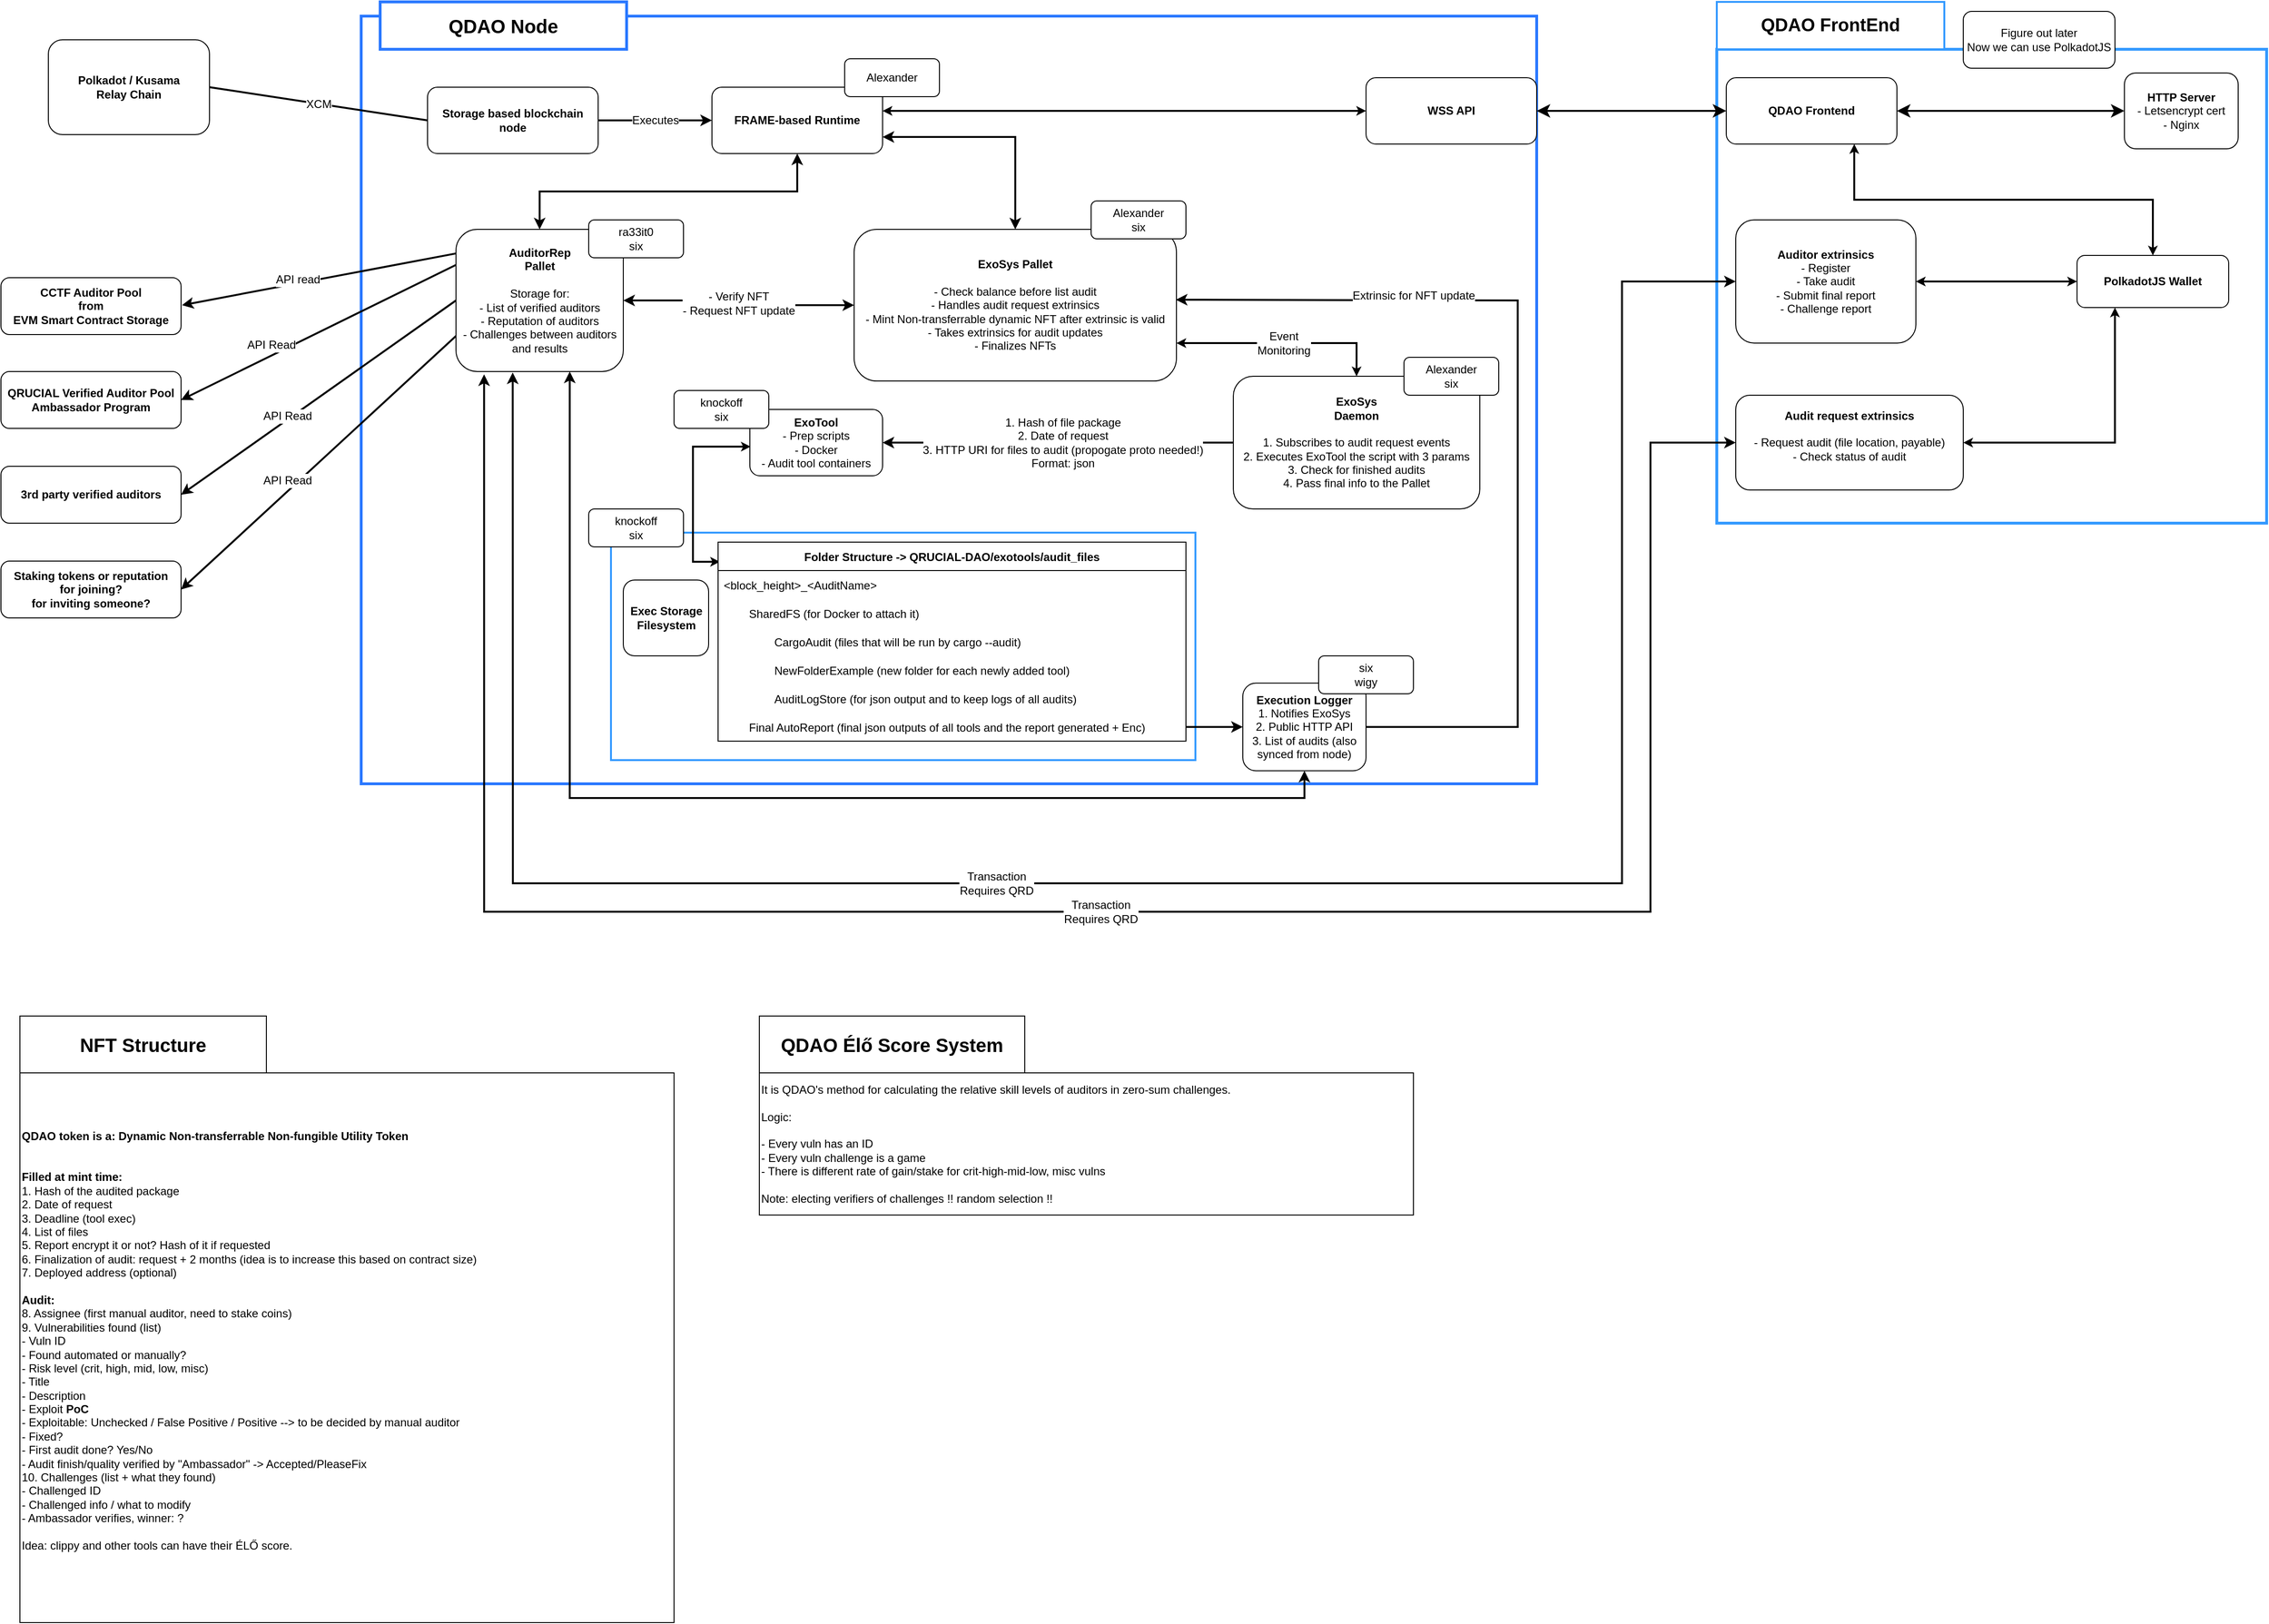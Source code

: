 <mxfile version="20.2.0" type="github">
  <diagram id="C5RBs43oDa-KdzZeNtuy" name="Page-1">
    <mxGraphModel dx="2723" dy="2168" grid="1" gridSize="10" guides="1" tooltips="1" connect="1" arrows="1" fold="1" page="1" pageScale="1" pageWidth="827" pageHeight="1169" math="0" shadow="0">
      <root>
        <mxCell id="WIyWlLk6GJQsqaUBKTNV-0" />
        <mxCell id="WIyWlLk6GJQsqaUBKTNV-1" parent="WIyWlLk6GJQsqaUBKTNV-0" />
        <object label="" id="74LfeLr-c_rW4B0bFqaF-14">
          <mxCell style="rounded=0;whiteSpace=wrap;html=1;strokeWidth=3;strokeColor=#2B79FF;fontSize=12;" parent="WIyWlLk6GJQsqaUBKTNV-1" vertex="1">
            <mxGeometry x="240" y="-205" width="1240" height="810" as="geometry" />
          </mxCell>
        </object>
        <mxCell id="WIyWlLk6GJQsqaUBKTNV-3" value="&lt;div style=&quot;font-size: 12px;&quot;&gt;&lt;b style=&quot;font-size: 12px;&quot;&gt;Polkadot / Kusama&lt;/b&gt;&lt;/div&gt;&lt;div style=&quot;font-size: 12px;&quot;&gt;&lt;b style=&quot;font-size: 12px;&quot;&gt;Relay Chain&lt;br style=&quot;font-size: 12px;&quot;&gt;&lt;/b&gt;&lt;/div&gt;" style="rounded=1;whiteSpace=wrap;html=1;fontSize=12;glass=0;strokeWidth=1;shadow=0;" parent="WIyWlLk6GJQsqaUBKTNV-1" vertex="1">
          <mxGeometry x="-90" y="-180" width="170" height="100" as="geometry" />
        </mxCell>
        <mxCell id="74LfeLr-c_rW4B0bFqaF-70" style="edgeStyle=orthogonalEdgeStyle;rounded=0;orthogonalLoop=1;jettySize=auto;html=1;exitX=1;exitY=0.75;exitDx=0;exitDy=0;fontSize=12;startArrow=classic;startFill=1;endArrow=classic;endFill=1;startSize=6;endSize=6;strokeWidth=2;" parent="WIyWlLk6GJQsqaUBKTNV-1" source="74LfeLr-c_rW4B0bFqaF-1" target="74LfeLr-c_rW4B0bFqaF-15" edge="1">
          <mxGeometry relative="1" as="geometry" />
        </mxCell>
        <mxCell id="74LfeLr-c_rW4B0bFqaF-71" style="edgeStyle=orthogonalEdgeStyle;rounded=0;orthogonalLoop=1;jettySize=auto;html=1;exitX=0.5;exitY=1;exitDx=0;exitDy=0;fontSize=12;startArrow=classic;startFill=1;endArrow=classic;endFill=1;startSize=6;endSize=6;strokeWidth=2;" parent="WIyWlLk6GJQsqaUBKTNV-1" source="74LfeLr-c_rW4B0bFqaF-1" target="74LfeLr-c_rW4B0bFqaF-12" edge="1">
          <mxGeometry relative="1" as="geometry" />
        </mxCell>
        <mxCell id="74LfeLr-c_rW4B0bFqaF-1" value="&lt;div style=&quot;font-size: 12px;&quot;&gt;&lt;b style=&quot;font-size: 12px;&quot;&gt;FRAME-based Runtime&lt;br style=&quot;font-size: 12px;&quot;&gt;&lt;/b&gt;&lt;/div&gt;" style="rounded=1;whiteSpace=wrap;html=1;fontSize=12;glass=0;strokeWidth=1;shadow=0;" parent="WIyWlLk6GJQsqaUBKTNV-1" vertex="1">
          <mxGeometry x="610" y="-130" width="180" height="70" as="geometry" />
        </mxCell>
        <mxCell id="74LfeLr-c_rW4B0bFqaF-2" value="" style="endArrow=none;html=1;rounded=0;entryX=0;entryY=0.5;entryDx=0;entryDy=0;endFill=0;exitX=1;exitY=0.5;exitDx=0;exitDy=0;endSize=11;startSize=11;strokeWidth=2;fontSize=12;" parent="WIyWlLk6GJQsqaUBKTNV-1" source="WIyWlLk6GJQsqaUBKTNV-3" target="74LfeLr-c_rW4B0bFqaF-59" edge="1">
          <mxGeometry relative="1" as="geometry">
            <mxPoint x="140" y="169.66" as="sourcePoint" />
            <mxPoint x="240" y="169.66" as="targetPoint" />
          </mxGeometry>
        </mxCell>
        <mxCell id="74LfeLr-c_rW4B0bFqaF-3" value="XCM" style="edgeLabel;resizable=0;html=1;align=center;verticalAlign=middle;fontSize=12;" parent="74LfeLr-c_rW4B0bFqaF-2" connectable="0" vertex="1">
          <mxGeometry relative="1" as="geometry" />
        </mxCell>
        <mxCell id="74LfeLr-c_rW4B0bFqaF-4" value="&lt;div style=&quot;font-size: 12px;&quot;&gt;&lt;b style=&quot;font-size: 12px;&quot;&gt;CCTF Auditor Pool&lt;/b&gt;&lt;/div&gt;&lt;div style=&quot;font-size: 12px;&quot;&gt;&lt;b style=&quot;font-size: 12px;&quot;&gt;from&lt;/b&gt;&lt;/div&gt;&lt;div style=&quot;font-size: 12px;&quot;&gt;&lt;b style=&quot;font-size: 12px;&quot;&gt;EVM Smart Contract Storage&lt;br style=&quot;font-size: 12px;&quot;&gt;&lt;/b&gt;&lt;/div&gt;" style="rounded=1;whiteSpace=wrap;html=1;fontSize=12;glass=0;strokeWidth=1;shadow=0;" parent="WIyWlLk6GJQsqaUBKTNV-1" vertex="1">
          <mxGeometry x="-140" y="71" width="190" height="60" as="geometry" />
        </mxCell>
        <mxCell id="74LfeLr-c_rW4B0bFqaF-7" value="" style="endArrow=none;html=1;rounded=0;exitX=1;exitY=0.5;exitDx=0;exitDy=0;startArrow=classic;startFill=1;endFill=0;endSize=6;startSize=6;strokeWidth=2;fontSize=12;entryX=0.011;entryY=0.167;entryDx=0;entryDy=0;entryPerimeter=0;" parent="WIyWlLk6GJQsqaUBKTNV-1" target="74LfeLr-c_rW4B0bFqaF-12" edge="1">
          <mxGeometry relative="1" as="geometry">
            <mxPoint x="51" y="100" as="sourcePoint" />
            <mxPoint x="377.5" y="104.117" as="targetPoint" />
          </mxGeometry>
        </mxCell>
        <mxCell id="74LfeLr-c_rW4B0bFqaF-8" value="API read" style="edgeLabel;resizable=0;html=1;align=center;verticalAlign=middle;fontSize=12;" parent="74LfeLr-c_rW4B0bFqaF-7" connectable="0" vertex="1">
          <mxGeometry relative="1" as="geometry">
            <mxPoint x="-24" as="offset" />
          </mxGeometry>
        </mxCell>
        <mxCell id="74LfeLr-c_rW4B0bFqaF-9" value="&lt;b style=&quot;font-size: 12px;&quot;&gt;QRUCIAL Verified Auditor Pool&lt;br&gt;Ambassador Program&lt;br&gt;&lt;/b&gt;" style="rounded=1;whiteSpace=wrap;html=1;fontSize=12;glass=0;strokeWidth=1;shadow=0;" parent="WIyWlLk6GJQsqaUBKTNV-1" vertex="1">
          <mxGeometry x="-140" y="170" width="190" height="60" as="geometry" />
        </mxCell>
        <mxCell id="74LfeLr-c_rW4B0bFqaF-10" value="" style="endArrow=none;html=1;rounded=0;exitX=1;exitY=0.5;exitDx=0;exitDy=0;startArrow=classic;startFill=1;endFill=0;endSize=6;startSize=6;strokeWidth=2;fontSize=12;entryX=0;entryY=0.25;entryDx=0;entryDy=0;" parent="WIyWlLk6GJQsqaUBKTNV-1" source="74LfeLr-c_rW4B0bFqaF-9" target="74LfeLr-c_rW4B0bFqaF-12" edge="1">
          <mxGeometry relative="1" as="geometry">
            <mxPoint x="145.0" y="250" as="sourcePoint" />
            <mxPoint x="310" y="150" as="targetPoint" />
          </mxGeometry>
        </mxCell>
        <mxCell id="74LfeLr-c_rW4B0bFqaF-11" value="API Read" style="edgeLabel;resizable=0;html=1;align=center;verticalAlign=middle;fontSize=12;" parent="74LfeLr-c_rW4B0bFqaF-10" connectable="0" vertex="1">
          <mxGeometry relative="1" as="geometry">
            <mxPoint x="-50" y="13" as="offset" />
          </mxGeometry>
        </mxCell>
        <mxCell id="74LfeLr-c_rW4B0bFqaF-41" style="edgeStyle=orthogonalEdgeStyle;rounded=0;orthogonalLoop=1;jettySize=auto;html=1;entryX=0.5;entryY=1;entryDx=0;entryDy=0;startArrow=classic;startFill=1;endArrow=classic;endFill=1;endSize=6;startSize=6;strokeWidth=2;fontSize=12;" parent="WIyWlLk6GJQsqaUBKTNV-1" source="74LfeLr-c_rW4B0bFqaF-12" target="74LfeLr-c_rW4B0bFqaF-31" edge="1">
          <mxGeometry relative="1" as="geometry">
            <Array as="points">
              <mxPoint x="460" y="620" />
              <mxPoint x="1235" y="620" />
            </Array>
          </mxGeometry>
        </mxCell>
        <mxCell id="74LfeLr-c_rW4B0bFqaF-69" value="&lt;div style=&quot;font-size: 12px;&quot;&gt;- Verify NFT&lt;/div&gt;&lt;div style=&quot;font-size: 12px;&quot;&gt;- Request NFT update&lt;br style=&quot;font-size: 12px;&quot;&gt;&lt;/div&gt;" style="edgeStyle=orthogonalEdgeStyle;rounded=0;orthogonalLoop=1;jettySize=auto;html=1;exitX=1;exitY=0.5;exitDx=0;exitDy=0;fontSize=12;startArrow=classic;startFill=1;endArrow=classic;endFill=1;startSize=6;endSize=6;strokeWidth=2;" parent="WIyWlLk6GJQsqaUBKTNV-1" source="74LfeLr-c_rW4B0bFqaF-12" target="74LfeLr-c_rW4B0bFqaF-15" edge="1">
          <mxGeometry relative="1" as="geometry" />
        </mxCell>
        <mxCell id="74LfeLr-c_rW4B0bFqaF-15" value="&lt;div style=&quot;font-size: 12px;&quot;&gt;&lt;b style=&quot;font-size: 12px;&quot;&gt;ExoSys Pallet&lt;br style=&quot;font-size: 12px;&quot;&gt;&lt;/b&gt;&lt;/div&gt;&lt;div style=&quot;font-size: 12px;&quot;&gt;&lt;br style=&quot;font-size: 12px;&quot;&gt;&lt;/div&gt;&lt;div style=&quot;font-size: 12px;&quot;&gt;- Check balance before list audit&lt;/div&gt;&lt;div style=&quot;font-size: 12px;&quot;&gt;- Handles audit request extrinsics&lt;br style=&quot;font-size: 12px;&quot;&gt;&lt;/div&gt;&lt;div style=&quot;font-size: 12px;&quot;&gt;- Mint Non-transferrable dynamic NFT after extrinsic is valid&lt;/div&gt;&lt;div style=&quot;font-size: 12px;&quot;&gt;- Takes extrinsics for audit updates&lt;/div&gt;&lt;div style=&quot;font-size: 12px;&quot;&gt;- Finalizes NFTs&lt;br style=&quot;font-size: 12px;&quot;&gt;&lt;/div&gt;" style="rounded=1;whiteSpace=wrap;html=1;fontSize=12;glass=0;strokeWidth=1;shadow=0;" parent="WIyWlLk6GJQsqaUBKTNV-1" vertex="1">
          <mxGeometry x="760" y="20" width="340" height="160" as="geometry" />
        </mxCell>
        <mxCell id="74LfeLr-c_rW4B0bFqaF-12" value="&lt;div style=&quot;font-size: 12px;&quot;&gt;&lt;b style=&quot;font-size: 12px;&quot;&gt;AuditorRep&lt;/b&gt;&lt;/div&gt;&lt;div style=&quot;font-size: 12px;&quot;&gt;&lt;b style=&quot;font-size: 12px;&quot;&gt;Pallet&lt;br style=&quot;font-size: 12px;&quot;&gt;&lt;/b&gt;&lt;/div&gt;&lt;br style=&quot;font-size: 12px;&quot;&gt;&lt;div style=&quot;font-size: 12px;&quot;&gt;Storage for:&lt;/div&gt;&lt;div style=&quot;font-size: 12px;&quot;&gt;- List of verified auditors&lt;/div&gt;&lt;div style=&quot;font-size: 12px;&quot;&gt;- Reputation of auditors&lt;/div&gt;&lt;div style=&quot;font-size: 12px;&quot;&gt;- Challenges between auditors and results&lt;br style=&quot;font-size: 12px;&quot;&gt;&lt;/div&gt;" style="rounded=1;whiteSpace=wrap;html=1;fontSize=12;glass=0;strokeWidth=1;shadow=0;" parent="WIyWlLk6GJQsqaUBKTNV-1" vertex="1">
          <mxGeometry x="340" y="20" width="176.5" height="150" as="geometry" />
        </mxCell>
        <mxCell id="74LfeLr-c_rW4B0bFqaF-89" value="&lt;div&gt;Event&lt;/div&gt;&lt;div&gt;Monitoring&lt;/div&gt;" style="edgeStyle=orthogonalEdgeStyle;rounded=0;jumpSize=6;orthogonalLoop=1;jettySize=auto;html=1;exitX=0.5;exitY=0;exitDx=0;exitDy=0;entryX=1;entryY=0.75;entryDx=0;entryDy=0;fontSize=12;startArrow=classic;startFill=1;endArrow=classic;endFill=1;startSize=4;endSize=4;strokeWidth=2;" parent="WIyWlLk6GJQsqaUBKTNV-1" source="74LfeLr-c_rW4B0bFqaF-16" target="74LfeLr-c_rW4B0bFqaF-15" edge="1">
          <mxGeometry relative="1" as="geometry" />
        </mxCell>
        <mxCell id="74LfeLr-c_rW4B0bFqaF-16" value="&lt;div style=&quot;font-size: 12px;&quot;&gt;&lt;b style=&quot;font-size: 12px;&quot;&gt;ExoSys&lt;/b&gt;&lt;/div&gt;&lt;div style=&quot;font-size: 12px;&quot;&gt;&lt;b style=&quot;font-size: 12px;&quot;&gt;Daemon&lt;br style=&quot;font-size: 12px;&quot;&gt;&lt;/b&gt;&lt;/div&gt;&lt;div style=&quot;font-size: 12px;&quot;&gt;&lt;b style=&quot;font-size: 12px;&quot;&gt;&lt;br style=&quot;font-size: 12px;&quot;&gt;&lt;/b&gt;&lt;/div&gt;&lt;div style=&quot;font-size: 12px;&quot;&gt;1. Subscribes to audit request events&lt;br style=&quot;font-size: 12px;&quot;&gt;&lt;/div&gt;&lt;div style=&quot;font-size: 12px;&quot;&gt;2. Executes ExoTool the script with 3 params&lt;/div&gt;&lt;div style=&quot;font-size: 12px;&quot;&gt;3. Check for finished audits&lt;/div&gt;&lt;div style=&quot;font-size: 12px;&quot;&gt;4. Pass final info to the Pallet&lt;br style=&quot;font-size: 12px;&quot;&gt;&lt;/div&gt;" style="rounded=1;whiteSpace=wrap;html=1;fontSize=12;glass=0;strokeWidth=1;shadow=0;" parent="WIyWlLk6GJQsqaUBKTNV-1" vertex="1">
          <mxGeometry x="1160" y="175" width="260" height="140" as="geometry" />
        </mxCell>
        <mxCell id="74LfeLr-c_rW4B0bFqaF-17" value="&lt;div style=&quot;font-size: 12px;&quot;&gt;&lt;b style=&quot;font-size: 12px;&quot;&gt;ExoTool&lt;/b&gt;&lt;/div&gt;&lt;div style=&quot;font-size: 12px;&quot;&gt;- Prep scripts&lt;/div&gt;&lt;div style=&quot;font-size: 12px;&quot;&gt;- Docker&lt;br&gt;&lt;/div&gt;&lt;div style=&quot;font-size: 12px;&quot;&gt;- Audit tool containers&lt;/div&gt;" style="rounded=1;whiteSpace=wrap;html=1;fontSize=12;glass=0;strokeWidth=1;shadow=0;" parent="WIyWlLk6GJQsqaUBKTNV-1" vertex="1">
          <mxGeometry x="650" y="210" width="140" height="70" as="geometry" />
        </mxCell>
        <mxCell id="74LfeLr-c_rW4B0bFqaF-20" value="" style="rounded=0;whiteSpace=wrap;html=1;strokeColor=#3399FF;strokeWidth=2;fontSize=12;" parent="WIyWlLk6GJQsqaUBKTNV-1" vertex="1">
          <mxGeometry x="503.5" y="340" width="616.5" height="240" as="geometry" />
        </mxCell>
        <mxCell id="74LfeLr-c_rW4B0bFqaF-36" style="edgeStyle=orthogonalEdgeStyle;rounded=0;orthogonalLoop=1;jettySize=auto;html=1;exitX=0.006;exitY=0.561;exitDx=0;exitDy=0;startArrow=classic;startFill=1;endArrow=classic;endFill=1;exitPerimeter=0;entryX=0.004;entryY=0.099;entryDx=0;entryDy=0;entryPerimeter=0;endSize=4;startSize=4;strokeWidth=2;fontSize=12;" parent="WIyWlLk6GJQsqaUBKTNV-1" source="74LfeLr-c_rW4B0bFqaF-17" target="74LfeLr-c_rW4B0bFqaF-22" edge="1">
          <mxGeometry relative="1" as="geometry">
            <mxPoint x="613" y="360" as="targetPoint" />
            <Array as="points">
              <mxPoint x="590" y="249" />
              <mxPoint x="590" y="371" />
            </Array>
          </mxGeometry>
        </mxCell>
        <mxCell id="74LfeLr-c_rW4B0bFqaF-18" value="&lt;div style=&quot;font-size: 12px;&quot;&gt;&lt;b style=&quot;font-size: 12px;&quot;&gt;Exec Storage&lt;/b&gt;&lt;/div&gt;&lt;div style=&quot;font-size: 12px;&quot;&gt;&lt;b style=&quot;font-size: 12px;&quot;&gt;Filesystem&lt;br style=&quot;font-size: 12px;&quot;&gt;&lt;/b&gt;&lt;/div&gt;" style="rounded=1;whiteSpace=wrap;html=1;fontSize=12;glass=0;strokeWidth=1;shadow=0;" parent="WIyWlLk6GJQsqaUBKTNV-1" vertex="1">
          <mxGeometry x="516.5" y="390" width="90" height="80" as="geometry" />
        </mxCell>
        <mxCell id="74LfeLr-c_rW4B0bFqaF-22" value="Folder Structure -&gt; QRUCIAL-DAO/exotools/audit_files" style="swimlane;fontStyle=1;childLayout=stackLayout;horizontal=1;startSize=30;horizontalStack=0;resizeParent=1;resizeParentMax=0;resizeLast=0;collapsible=1;marginBottom=0;fontSize=12;" parent="WIyWlLk6GJQsqaUBKTNV-1" vertex="1">
          <mxGeometry x="616.5" y="350" width="493.5" height="210" as="geometry">
            <mxRectangle x="650" y="330" width="180" height="30" as="alternateBounds" />
          </mxGeometry>
        </mxCell>
        <mxCell id="74LfeLr-c_rW4B0bFqaF-23" value="&lt;block_height&gt;_&lt;AuditName&gt;" style="text;strokeColor=none;fillColor=none;align=left;verticalAlign=middle;spacingLeft=4;spacingRight=4;overflow=hidden;points=[[0,0.5],[1,0.5]];portConstraint=eastwest;rotatable=0;fontSize=12;" parent="74LfeLr-c_rW4B0bFqaF-22" vertex="1">
          <mxGeometry y="30" width="493.5" height="30" as="geometry" />
        </mxCell>
        <mxCell id="74LfeLr-c_rW4B0bFqaF-24" value="        SharedFS (for Docker to attach it)" style="text;strokeColor=none;fillColor=none;align=left;verticalAlign=middle;spacingLeft=4;spacingRight=4;overflow=hidden;points=[[0,0.5],[1,0.5]];portConstraint=eastwest;rotatable=0;fontSize=12;" parent="74LfeLr-c_rW4B0bFqaF-22" vertex="1">
          <mxGeometry y="60" width="493.5" height="30" as="geometry" />
        </mxCell>
        <mxCell id="74LfeLr-c_rW4B0bFqaF-34" value="                CargoAudit (files that will be run by cargo --audit)" style="text;strokeColor=none;fillColor=none;align=left;verticalAlign=middle;spacingLeft=4;spacingRight=4;overflow=hidden;points=[[0,0.5],[1,0.5]];portConstraint=eastwest;rotatable=0;fontSize=12;" parent="74LfeLr-c_rW4B0bFqaF-22" vertex="1">
          <mxGeometry y="90" width="493.5" height="30" as="geometry" />
        </mxCell>
        <mxCell id="74LfeLr-c_rW4B0bFqaF-35" value="                NewFolderExample (new folder for each newly added tool)" style="text;strokeColor=none;fillColor=none;align=left;verticalAlign=middle;spacingLeft=4;spacingRight=4;overflow=hidden;points=[[0,0.5],[1,0.5]];portConstraint=eastwest;rotatable=0;fontSize=12;" parent="74LfeLr-c_rW4B0bFqaF-22" vertex="1">
          <mxGeometry y="120" width="493.5" height="30" as="geometry" />
        </mxCell>
        <mxCell id="74LfeLr-c_rW4B0bFqaF-28" value="                AuditLogStore (for json output and to keep logs of all audits)" style="text;strokeColor=none;fillColor=none;align=left;verticalAlign=middle;spacingLeft=4;spacingRight=4;overflow=hidden;points=[[0,0.5],[1,0.5]];portConstraint=eastwest;rotatable=0;fontSize=12;" parent="74LfeLr-c_rW4B0bFqaF-22" vertex="1">
          <mxGeometry y="150" width="493.5" height="30" as="geometry" />
        </mxCell>
        <mxCell id="74LfeLr-c_rW4B0bFqaF-29" value="        Final AutoReport (final json outputs of all tools and the report generated + Enc)" style="text;strokeColor=none;fillColor=none;align=left;verticalAlign=middle;spacingLeft=4;spacingRight=4;overflow=hidden;points=[[0,0.5],[1,0.5]];portConstraint=eastwest;rotatable=0;fontSize=12;" parent="74LfeLr-c_rW4B0bFqaF-22" vertex="1">
          <mxGeometry y="180" width="493.5" height="30" as="geometry" />
        </mxCell>
        <mxCell id="74LfeLr-c_rW4B0bFqaF-32" style="edgeStyle=orthogonalEdgeStyle;rounded=0;orthogonalLoop=1;jettySize=auto;html=1;exitX=0;exitY=0.5;exitDx=0;exitDy=0;startArrow=classic;startFill=1;endArrow=none;endFill=0;endSize=6;startSize=6;strokeWidth=2;fontSize=12;" parent="WIyWlLk6GJQsqaUBKTNV-1" source="74LfeLr-c_rW4B0bFqaF-31" target="74LfeLr-c_rW4B0bFqaF-29" edge="1">
          <mxGeometry relative="1" as="geometry" />
        </mxCell>
        <mxCell id="74LfeLr-c_rW4B0bFqaF-31" value="&lt;div style=&quot;font-size: 12px;&quot;&gt;&lt;b style=&quot;font-size: 12px;&quot;&gt;Execution Logger&lt;/b&gt;&lt;/div&gt;&lt;div style=&quot;font-size: 12px;&quot;&gt;1. Notifies ExoSys&lt;/div&gt;&lt;div style=&quot;font-size: 12px;&quot;&gt;2. Public HTTP API&lt;/div&gt;&lt;div style=&quot;font-size: 12px;&quot;&gt;3. List of audits (also synced from node)&lt;br style=&quot;font-size: 12px;&quot;&gt;&lt;/div&gt;" style="rounded=1;whiteSpace=wrap;html=1;fontSize=12;glass=0;strokeWidth=1;shadow=0;" parent="WIyWlLk6GJQsqaUBKTNV-1" vertex="1">
          <mxGeometry x="1170" y="498.75" width="130" height="92.5" as="geometry" />
        </mxCell>
        <mxCell id="74LfeLr-c_rW4B0bFqaF-38" value="" style="endArrow=classic;html=1;rounded=0;entryX=1;entryY=0.5;entryDx=0;entryDy=0;exitX=0;exitY=0.5;exitDx=0;exitDy=0;endSize=6;startSize=6;strokeWidth=2;fontSize=12;" parent="WIyWlLk6GJQsqaUBKTNV-1" source="74LfeLr-c_rW4B0bFqaF-16" target="74LfeLr-c_rW4B0bFqaF-17" edge="1">
          <mxGeometry relative="1" as="geometry">
            <mxPoint x="700" y="240" as="sourcePoint" />
            <mxPoint x="800" y="240" as="targetPoint" />
          </mxGeometry>
        </mxCell>
        <mxCell id="74LfeLr-c_rW4B0bFqaF-39" value="&lt;div style=&quot;font-size: 12px;&quot;&gt;1. Hash of file package&lt;/div&gt;&lt;div style=&quot;font-size: 12px;&quot;&gt;2. Date of request&lt;br style=&quot;font-size: 12px;&quot;&gt;&lt;/div&gt;&lt;div style=&quot;font-size: 12px;&quot;&gt;3. HTTP URI for files to audit (propogate proto needed!)&lt;/div&gt;&lt;div style=&quot;font-size: 12px;&quot;&gt;Format: json&lt;br style=&quot;font-size: 12px;&quot;&gt;&lt;/div&gt;" style="edgeLabel;resizable=0;html=1;align=center;verticalAlign=middle;fontSize=12;" parent="74LfeLr-c_rW4B0bFqaF-38" connectable="0" vertex="1">
          <mxGeometry relative="1" as="geometry">
            <mxPoint x="5" as="offset" />
          </mxGeometry>
        </mxCell>
        <object label="" id="74LfeLr-c_rW4B0bFqaF-42">
          <mxCell style="rounded=0;whiteSpace=wrap;html=1;strokeColor=#3399FF;fontSize=12;strokeWidth=3;" parent="WIyWlLk6GJQsqaUBKTNV-1" vertex="1">
            <mxGeometry x="1670" y="-170" width="580" height="500" as="geometry" />
          </mxCell>
        </object>
        <mxCell id="74LfeLr-c_rW4B0bFqaF-74" style="edgeStyle=orthogonalEdgeStyle;rounded=0;orthogonalLoop=1;jettySize=auto;html=1;exitX=1;exitY=0.5;exitDx=0;exitDy=0;entryX=0;entryY=0.5;entryDx=0;entryDy=0;fontSize=12;startArrow=classic;startFill=1;endArrow=classic;endFill=1;startSize=8;endSize=8;strokeWidth=2;" parent="WIyWlLk6GJQsqaUBKTNV-1" source="74LfeLr-c_rW4B0bFqaF-43" target="74LfeLr-c_rW4B0bFqaF-73" edge="1">
          <mxGeometry relative="1" as="geometry" />
        </mxCell>
        <mxCell id="74LfeLr-c_rW4B0bFqaF-85" style="edgeStyle=orthogonalEdgeStyle;rounded=0;jumpSize=6;orthogonalLoop=1;jettySize=auto;html=1;exitX=0.75;exitY=1;exitDx=0;exitDy=0;fontSize=12;startArrow=classic;startFill=1;endArrow=classic;endFill=1;startSize=4;endSize=4;strokeWidth=2;" parent="WIyWlLk6GJQsqaUBKTNV-1" source="74LfeLr-c_rW4B0bFqaF-43" target="74LfeLr-c_rW4B0bFqaF-75" edge="1">
          <mxGeometry relative="1" as="geometry" />
        </mxCell>
        <mxCell id="74LfeLr-c_rW4B0bFqaF-43" value="&lt;b style=&quot;font-size: 12px;&quot;&gt;QDAO Frontend&lt;/b&gt;" style="rounded=1;whiteSpace=wrap;html=1;fontSize=12;glass=0;strokeWidth=1;shadow=0;" parent="WIyWlLk6GJQsqaUBKTNV-1" vertex="1">
          <mxGeometry x="1680" y="-140" width="180" height="70" as="geometry" />
        </mxCell>
        <mxCell id="74LfeLr-c_rW4B0bFqaF-50" value="&lt;b style=&quot;font-size: 12px;&quot;&gt;3rd party verified auditors&lt;/b&gt;" style="rounded=1;whiteSpace=wrap;html=1;fontSize=12;glass=0;strokeWidth=1;shadow=0;" parent="WIyWlLk6GJQsqaUBKTNV-1" vertex="1">
          <mxGeometry x="-140" y="270" width="190" height="60" as="geometry" />
        </mxCell>
        <mxCell id="74LfeLr-c_rW4B0bFqaF-51" value="&lt;div style=&quot;font-size: 12px;&quot;&gt;&lt;b style=&quot;font-size: 12px;&quot;&gt;Auditor extrinsics&lt;/b&gt;&lt;br style=&quot;font-size: 12px;&quot;&gt;&lt;/div&gt;&lt;div style=&quot;font-size: 12px;&quot;&gt;- Register&lt;br style=&quot;font-size: 12px;&quot;&gt;- Take audit&lt;br style=&quot;font-size: 12px;&quot;&gt;- Submit final report&lt;br style=&quot;font-size: 12px;&quot;&gt;- Challenge report&lt;br style=&quot;font-size: 12px;&quot;&gt;&lt;/div&gt;" style="rounded=1;whiteSpace=wrap;html=1;fontSize=12;" parent="WIyWlLk6GJQsqaUBKTNV-1" vertex="1">
          <mxGeometry x="1690" y="10" width="190" height="130" as="geometry" />
        </mxCell>
        <mxCell id="74LfeLr-c_rW4B0bFqaF-53" value="" style="endArrow=none;html=1;rounded=0;exitX=1;exitY=0.5;exitDx=0;exitDy=0;startArrow=classic;startFill=1;endFill=0;endSize=6;startSize=6;strokeWidth=2;fontSize=12;entryX=0;entryY=0.5;entryDx=0;entryDy=0;" parent="WIyWlLk6GJQsqaUBKTNV-1" source="74LfeLr-c_rW4B0bFqaF-50" target="74LfeLr-c_rW4B0bFqaF-12" edge="1">
          <mxGeometry relative="1" as="geometry">
            <mxPoint x="60" y="210" as="sourcePoint" />
            <mxPoint x="350" y="90" as="targetPoint" />
          </mxGeometry>
        </mxCell>
        <mxCell id="74LfeLr-c_rW4B0bFqaF-54" value="API Read" style="edgeLabel;resizable=0;html=1;align=center;verticalAlign=middle;fontSize=12;" parent="74LfeLr-c_rW4B0bFqaF-53" connectable="0" vertex="1">
          <mxGeometry relative="1" as="geometry">
            <mxPoint x="-33" y="19" as="offset" />
          </mxGeometry>
        </mxCell>
        <mxCell id="74LfeLr-c_rW4B0bFqaF-56" value="" style="endArrow=classic;html=1;rounded=0;exitX=0;exitY=0.5;exitDx=0;exitDy=0;entryX=0.339;entryY=1.007;entryDx=0;entryDy=0;entryPerimeter=0;startArrow=classic;startFill=1;endSize=6;startSize=6;strokeWidth=2;fontSize=12;" parent="WIyWlLk6GJQsqaUBKTNV-1" source="74LfeLr-c_rW4B0bFqaF-51" target="74LfeLr-c_rW4B0bFqaF-12" edge="1">
          <mxGeometry relative="1" as="geometry">
            <mxPoint x="276.5" y="350" as="sourcePoint" />
            <mxPoint x="376.5" y="350" as="targetPoint" />
            <Array as="points">
              <mxPoint x="1570" y="75" />
              <mxPoint x="1570" y="710" />
              <mxPoint x="400" y="710" />
            </Array>
          </mxGeometry>
        </mxCell>
        <mxCell id="74LfeLr-c_rW4B0bFqaF-57" value="&lt;div style=&quot;font-size: 12px;&quot;&gt;Transaction&lt;/div&gt;&lt;div style=&quot;font-size: 12px;&quot;&gt;Requires QRD&lt;br style=&quot;font-size: 12px;&quot;&gt;&lt;/div&gt;" style="edgeLabel;resizable=0;html=1;align=center;verticalAlign=middle;fontSize=12;" parent="74LfeLr-c_rW4B0bFqaF-56" connectable="0" vertex="1">
          <mxGeometry relative="1" as="geometry">
            <mxPoint x="-183" as="offset" />
          </mxGeometry>
        </mxCell>
        <mxCell id="74LfeLr-c_rW4B0bFqaF-60" style="edgeStyle=orthogonalEdgeStyle;rounded=0;orthogonalLoop=1;jettySize=auto;html=1;exitX=1;exitY=0.5;exitDx=0;exitDy=0;entryX=0;entryY=0.5;entryDx=0;entryDy=0;startArrow=classic;startFill=1;endArrow=classic;endFill=1;startSize=8;endSize=8;strokeWidth=2;fontSize=12;jumpSize=6;" parent="WIyWlLk6GJQsqaUBKTNV-1" source="74LfeLr-c_rW4B0bFqaF-58" target="74LfeLr-c_rW4B0bFqaF-43" edge="1">
          <mxGeometry relative="1" as="geometry" />
        </mxCell>
        <mxCell id="74LfeLr-c_rW4B0bFqaF-86" style="edgeStyle=orthogonalEdgeStyle;rounded=0;jumpSize=6;orthogonalLoop=1;jettySize=auto;html=1;exitX=0;exitY=0.5;exitDx=0;exitDy=0;fontSize=12;startArrow=classic;startFill=1;endArrow=classic;endFill=1;startSize=4;endSize=4;strokeWidth=2;" parent="WIyWlLk6GJQsqaUBKTNV-1" source="74LfeLr-c_rW4B0bFqaF-58" edge="1">
          <mxGeometry relative="1" as="geometry">
            <mxPoint x="790" y="-105" as="targetPoint" />
          </mxGeometry>
        </mxCell>
        <mxCell id="74LfeLr-c_rW4B0bFqaF-58" value="&lt;b style=&quot;font-size: 12px;&quot;&gt;WSS API&lt;/b&gt;" style="rounded=1;whiteSpace=wrap;html=1;fontSize=12;glass=0;strokeWidth=1;shadow=0;" parent="WIyWlLk6GJQsqaUBKTNV-1" vertex="1">
          <mxGeometry x="1300" y="-140" width="180" height="70" as="geometry" />
        </mxCell>
        <mxCell id="74LfeLr-c_rW4B0bFqaF-59" value="&lt;b style=&quot;font-size: 12px;&quot;&gt;Storage based blockchain node&lt;br style=&quot;font-size: 12px;&quot;&gt;&lt;/b&gt;" style="rounded=1;whiteSpace=wrap;html=1;fontSize=12;glass=0;strokeWidth=1;shadow=0;" parent="WIyWlLk6GJQsqaUBKTNV-1" vertex="1">
          <mxGeometry x="310" y="-130" width="180" height="70" as="geometry" />
        </mxCell>
        <mxCell id="74LfeLr-c_rW4B0bFqaF-62" value="" style="endArrow=none;html=1;rounded=0;startSize=6;endSize=6;strokeWidth=2;startArrow=classic;startFill=1;endFill=0;fontSize=12;" parent="WIyWlLk6GJQsqaUBKTNV-1" source="74LfeLr-c_rW4B0bFqaF-1" target="74LfeLr-c_rW4B0bFqaF-59" edge="1">
          <mxGeometry relative="1" as="geometry">
            <mxPoint x="610" y="-90" as="sourcePoint" />
            <mxPoint x="603.5" y="-90" as="targetPoint" />
          </mxGeometry>
        </mxCell>
        <mxCell id="74LfeLr-c_rW4B0bFqaF-63" value="Executes" style="edgeLabel;resizable=0;html=1;align=center;verticalAlign=middle;strokeColor=#3399FF;strokeWidth=3;fontSize=12;" parent="74LfeLr-c_rW4B0bFqaF-62" connectable="0" vertex="1">
          <mxGeometry relative="1" as="geometry" />
        </mxCell>
        <mxCell id="74LfeLr-c_rW4B0bFqaF-67" value="" style="endArrow=classic;html=1;rounded=0;startSize=6;endSize=6;strokeWidth=2;exitX=1;exitY=0.5;exitDx=0;exitDy=0;fontSize=12;entryX=0.998;entryY=0.464;entryDx=0;entryDy=0;entryPerimeter=0;" parent="WIyWlLk6GJQsqaUBKTNV-1" source="74LfeLr-c_rW4B0bFqaF-31" target="74LfeLr-c_rW4B0bFqaF-15" edge="1">
          <mxGeometry relative="1" as="geometry">
            <mxPoint x="730" y="220" as="sourcePoint" />
            <mxPoint x="1110" y="95" as="targetPoint" />
            <Array as="points">
              <mxPoint x="1460" y="545" />
              <mxPoint x="1460" y="95" />
            </Array>
          </mxGeometry>
        </mxCell>
        <mxCell id="74LfeLr-c_rW4B0bFqaF-68" value="Extrinsic for NFT update" style="edgeLabel;resizable=0;html=1;align=center;verticalAlign=middle;strokeColor=#3399FF;strokeWidth=3;fontSize=12;" parent="74LfeLr-c_rW4B0bFqaF-67" connectable="0" vertex="1">
          <mxGeometry relative="1" as="geometry">
            <mxPoint x="-110" y="-130" as="offset" />
          </mxGeometry>
        </mxCell>
        <mxCell id="74LfeLr-c_rW4B0bFqaF-76" style="edgeStyle=orthogonalEdgeStyle;rounded=0;orthogonalLoop=1;jettySize=auto;html=1;exitX=0;exitY=0.5;exitDx=0;exitDy=0;fontSize=12;startArrow=classic;startFill=1;endArrow=classic;endFill=1;startSize=6;endSize=6;strokeWidth=2;entryX=0.168;entryY=1.02;entryDx=0;entryDy=0;entryPerimeter=0;" parent="WIyWlLk6GJQsqaUBKTNV-1" source="74LfeLr-c_rW4B0bFqaF-72" target="74LfeLr-c_rW4B0bFqaF-12" edge="1">
          <mxGeometry relative="1" as="geometry">
            <Array as="points">
              <mxPoint x="1600" y="245" />
              <mxPoint x="1600" y="740" />
              <mxPoint x="370" y="740" />
            </Array>
          </mxGeometry>
        </mxCell>
        <mxCell id="74LfeLr-c_rW4B0bFqaF-83" style="edgeStyle=orthogonalEdgeStyle;rounded=0;jumpSize=6;orthogonalLoop=1;jettySize=auto;html=1;exitX=1;exitY=0.5;exitDx=0;exitDy=0;entryX=0.25;entryY=1;entryDx=0;entryDy=0;fontSize=12;startArrow=classic;startFill=1;endArrow=classic;endFill=1;startSize=4;endSize=4;strokeWidth=2;" parent="WIyWlLk6GJQsqaUBKTNV-1" source="74LfeLr-c_rW4B0bFqaF-72" target="74LfeLr-c_rW4B0bFqaF-75" edge="1">
          <mxGeometry relative="1" as="geometry" />
        </mxCell>
        <mxCell id="74LfeLr-c_rW4B0bFqaF-72" value="&lt;div style=&quot;font-size: 12px;&quot;&gt;&lt;b style=&quot;font-size: 12px;&quot;&gt;Audit request extrinsics&lt;/b&gt;&lt;/div&gt;&lt;div style=&quot;font-size: 12px;&quot;&gt;&lt;br style=&quot;font-size: 12px;&quot;&gt;&lt;/div&gt;&lt;div style=&quot;font-size: 12px;&quot;&gt;- Request audit (file location, payable)&lt;/div&gt;&lt;div style=&quot;font-size: 12px;&quot;&gt;- Check status of audit&lt;br style=&quot;font-size: 12px;&quot;&gt;&lt;/div&gt;&lt;div style=&quot;font-size: 12px;&quot;&gt;&lt;br style=&quot;font-size: 12px;&quot;&gt;&lt;/div&gt;" style="rounded=1;whiteSpace=wrap;html=1;fontSize=12;" parent="WIyWlLk6GJQsqaUBKTNV-1" vertex="1">
          <mxGeometry x="1690" y="195" width="240" height="100" as="geometry" />
        </mxCell>
        <mxCell id="74LfeLr-c_rW4B0bFqaF-73" value="&lt;div style=&quot;font-size: 12px;&quot;&gt;&lt;b style=&quot;font-size: 12px;&quot;&gt;HTTP Server&lt;/b&gt;&lt;/div&gt;&lt;div style=&quot;font-size: 12px;&quot;&gt;- Letsencrypt cert&lt;/div&gt;&lt;div style=&quot;font-size: 12px;&quot;&gt;- Nginx&lt;b style=&quot;font-size: 12px;&quot;&gt;&lt;br style=&quot;font-size: 12px;&quot;&gt;&lt;/b&gt;&lt;/div&gt;" style="rounded=1;whiteSpace=wrap;html=1;fontSize=12;" parent="WIyWlLk6GJQsqaUBKTNV-1" vertex="1">
          <mxGeometry x="2100" y="-145" width="120" height="80" as="geometry" />
        </mxCell>
        <mxCell id="74LfeLr-c_rW4B0bFqaF-84" style="edgeStyle=orthogonalEdgeStyle;rounded=0;jumpSize=6;orthogonalLoop=1;jettySize=auto;html=1;exitX=0;exitY=0.5;exitDx=0;exitDy=0;entryX=1;entryY=0.5;entryDx=0;entryDy=0;fontSize=12;startArrow=classic;startFill=1;endArrow=classic;endFill=1;startSize=4;endSize=4;strokeWidth=2;" parent="WIyWlLk6GJQsqaUBKTNV-1" source="74LfeLr-c_rW4B0bFqaF-75" target="74LfeLr-c_rW4B0bFqaF-51" edge="1">
          <mxGeometry relative="1" as="geometry" />
        </mxCell>
        <mxCell id="74LfeLr-c_rW4B0bFqaF-75" value="&lt;div style=&quot;font-size: 12px;&quot;&gt;&lt;b style=&quot;font-size: 12px;&quot;&gt;PolkadotJS Wallet&lt;br style=&quot;font-size: 12px;&quot;&gt;&lt;/b&gt;&lt;/div&gt;" style="rounded=1;whiteSpace=wrap;html=1;fontSize=12;" parent="WIyWlLk6GJQsqaUBKTNV-1" vertex="1">
          <mxGeometry x="2050" y="47.5" width="160" height="55" as="geometry" />
        </mxCell>
        <mxCell id="74LfeLr-c_rW4B0bFqaF-77" value="&lt;div style=&quot;font-size: 12px;&quot;&gt;Transaction&lt;/div&gt;&lt;div style=&quot;font-size: 12px;&quot;&gt;Requires QRD&lt;br style=&quot;font-size: 12px;&quot;&gt;&lt;/div&gt;" style="edgeLabel;resizable=0;html=1;align=center;verticalAlign=middle;fontSize=12;" parent="WIyWlLk6GJQsqaUBKTNV-1" connectable="0" vertex="1">
          <mxGeometry x="1019.998" y="739.997" as="geometry" />
        </mxCell>
        <object label="&lt;font style=&quot;font-size: 20px;&quot;&gt;&lt;b&gt;QDAO Node&lt;/b&gt;&lt;/font&gt;" id="74LfeLr-c_rW4B0bFqaF-88">
          <mxCell style="rounded=0;whiteSpace=wrap;html=1;strokeWidth=3;strokeColor=#2B79FF;fontSize=12;" parent="WIyWlLk6GJQsqaUBKTNV-1" vertex="1">
            <mxGeometry x="260" y="-220" width="260" height="50" as="geometry" />
          </mxCell>
        </object>
        <object label="&lt;font style=&quot;font-size: 19px;&quot;&gt;&lt;b&gt;QDAO FrontEnd&lt;br&gt;&lt;/b&gt;&lt;/font&gt;" id="74LfeLr-c_rW4B0bFqaF-91">
          <mxCell style="rounded=0;whiteSpace=wrap;html=1;strokeColor=#3399FF;fontSize=12;strokeWidth=2;" parent="WIyWlLk6GJQsqaUBKTNV-1" vertex="1">
            <mxGeometry x="1670" y="-220" width="240" height="50" as="geometry" />
          </mxCell>
        </object>
        <mxCell id="lAdf_42UW9s0L6ZOGzUR-2" value="&lt;div align=&quot;left&quot;&gt;&lt;b&gt;QDAO token is a: Dynamic Non-transferrable Non-fungible Utility Token&lt;br&gt;&lt;/b&gt;&lt;/div&gt;&lt;div align=&quot;left&quot;&gt;&lt;b&gt;&lt;br&gt;&lt;/b&gt;&lt;/div&gt;&lt;div align=&quot;left&quot;&gt;&lt;br&gt;&lt;/div&gt;&lt;div align=&quot;left&quot;&gt;&lt;b&gt;Filled at mint time:&lt;/b&gt;&lt;br&gt;&lt;/div&gt;&lt;div align=&quot;left&quot;&gt;&lt;span style=&quot;&quot;&gt; &lt;/span&gt;&lt;span style=&quot;&quot;&gt; &lt;/span&gt;1. Hash of the audited package&lt;/div&gt;&lt;div align=&quot;left&quot;&gt;&lt;span style=&quot;&quot;&gt; &lt;/span&gt;&lt;span style=&quot;&quot;&gt; &lt;/span&gt;2. Date of request&lt;/div&gt;&lt;div align=&quot;left&quot;&gt;&lt;span style=&quot;&quot;&gt; &lt;/span&gt;&lt;span style=&quot;&quot;&gt; &lt;/span&gt;3. Deadline (tool exec)&lt;br&gt;&lt;/div&gt;&lt;div align=&quot;left&quot;&gt;&lt;span style=&quot;&quot;&gt; &lt;/span&gt;&lt;span style=&quot;&quot;&gt; &lt;/span&gt;4. List of files&lt;/div&gt;&lt;div align=&quot;left&quot;&gt;&lt;span style=&quot;&quot;&gt; &lt;/span&gt;&lt;span style=&quot;&quot;&gt; &lt;/span&gt;5. Report encrypt it or not? Hash of it if requested&lt;br&gt;&lt;/div&gt;&lt;div align=&quot;left&quot;&gt;&lt;span style=&quot;&quot;&gt; &lt;/span&gt;&lt;span style=&quot;&quot;&gt; &lt;/span&gt;6. Finalization of audit: request + 2 months (idea is to increase this based on contract size)&lt;br&gt;&lt;/div&gt;&lt;div align=&quot;left&quot;&gt;&lt;span style=&quot;&quot;&gt; &lt;/span&gt;&lt;span style=&quot;&quot;&gt; &lt;/span&gt;7. Deployed address (optional)&lt;br&gt;&lt;/div&gt;&lt;div align=&quot;left&quot;&gt;&lt;br&gt;&lt;/div&gt;&lt;div align=&quot;left&quot;&gt;&lt;b&gt;Audit:&lt;/b&gt;&lt;/div&gt;&lt;div align=&quot;left&quot;&gt;8. Assignee (first manual auditor, need to stake coins)&lt;/div&gt;&lt;div align=&quot;left&quot;&gt;&lt;span style=&quot;&quot;&gt; &lt;/span&gt;9. Vulnerabilities found (list)&lt;/div&gt;&lt;div align=&quot;left&quot;&gt;- Vuln ID&lt;br&gt;&lt;/div&gt;&lt;div align=&quot;left&quot;&gt;- Found automated or manually?&lt;br&gt;&lt;/div&gt;&lt;div align=&quot;left&quot;&gt;&lt;span style=&quot;&quot;&gt; &lt;/span&gt;- Risk level (crit, high, mid, low, misc)&lt;br&gt;&lt;div&gt;&lt;span style=&quot;&quot;&gt; &lt;/span&gt;&lt;span style=&quot;&quot;&gt; &lt;/span&gt;&lt;span style=&quot;&quot;&gt;&lt;/span&gt;- Title&lt;/div&gt;&lt;div&gt;&lt;span style=&quot;&quot;&gt; &lt;/span&gt;&lt;span style=&quot;&quot;&gt; &lt;/span&gt;&lt;span style=&quot;&quot;&gt;&lt;/span&gt;- Description&lt;/div&gt;&lt;div&gt;- Exploit &lt;b&gt;PoC&lt;/b&gt;&lt;/div&gt;&lt;div&gt;- Exploitable: Unchecked / False Positive / Positive --&amp;gt; to be decided by manual auditor&lt;/div&gt;&lt;div&gt;- Fixed?&lt;/div&gt;&lt;div&gt;- First audit done? Yes/No&lt;/div&gt;&lt;div&gt;- Audit finish/quality verified by &quot;Ambassador&quot; -&amp;gt; Accepted/PleaseFix&lt;br&gt;&lt;/div&gt;&lt;/div&gt;&lt;div align=&quot;left&quot;&gt;&lt;span style=&quot;&quot;&gt; &lt;/span&gt;10. Challenges (list + what they found)&lt;/div&gt;&lt;div align=&quot;left&quot;&gt;&lt;div&gt;&lt;span style=&quot;&quot;&gt;&lt;/span&gt;&lt;span style=&quot;&quot;&gt;&lt;/span&gt;- Challenged ID&lt;/div&gt;&lt;span style=&quot;&quot;&gt; &lt;/span&gt;&lt;span style=&quot;&quot;&gt; &lt;/span&gt;- Challenged info / what to modify&lt;/div&gt;&lt;div align=&quot;left&quot;&gt;- Ambassador verifies, winner: ?&lt;br&gt;&lt;/div&gt;&lt;div align=&quot;left&quot;&gt;&lt;br&gt;&lt;/div&gt;&lt;div align=&quot;left&quot;&gt;Idea: clippy and other tools can have their ÉLŐ score.&lt;br&gt;&lt;/div&gt;&lt;div align=&quot;left&quot;&gt;&lt;b&gt;&lt;br&gt;&lt;/b&gt;&lt;/div&gt;" style="rounded=0;whiteSpace=wrap;html=1;align=left;" parent="WIyWlLk6GJQsqaUBKTNV-1" vertex="1">
          <mxGeometry x="-120" y="910" width="690" height="580" as="geometry" />
        </mxCell>
        <mxCell id="lAdf_42UW9s0L6ZOGzUR-3" value="&lt;div align=&quot;center&quot;&gt;&lt;font style=&quot;font-size: 20px;&quot;&gt;&lt;b&gt;&lt;font style=&quot;font-size: 20px;&quot;&gt;NFT Structure&lt;/font&gt;&lt;/b&gt;&lt;/font&gt;&lt;br&gt;&lt;/div&gt;" style="rounded=0;whiteSpace=wrap;html=1;align=center;" parent="WIyWlLk6GJQsqaUBKTNV-1" vertex="1">
          <mxGeometry x="-120" y="850" width="260" height="60" as="geometry" />
        </mxCell>
        <mxCell id="lAdf_42UW9s0L6ZOGzUR-4" value="&lt;div&gt;It is QDAO&#39;s method for calculating the relative skill levels of auditors in zero-sum challenges.&lt;/div&gt;&lt;div&gt;&lt;br&gt;&lt;/div&gt;&lt;div&gt;Logic:&lt;/div&gt;&lt;div&gt;&lt;br&gt;&lt;/div&gt;&lt;div&gt;- Every vuln has an ID&lt;/div&gt;&lt;div&gt;- Every vuln challenge is a game&lt;/div&gt;&lt;div&gt;- There is different rate of gain/stake for crit-high-mid-low, misc vulns&lt;/div&gt;&lt;div&gt;&lt;br&gt;&lt;/div&gt;&lt;div&gt;Note: electing verifiers of challenges !! random selection !!&lt;br&gt;&lt;/div&gt;" style="rounded=0;whiteSpace=wrap;html=1;align=left;" parent="WIyWlLk6GJQsqaUBKTNV-1" vertex="1">
          <mxGeometry x="660" y="910" width="690" height="150" as="geometry" />
        </mxCell>
        <mxCell id="lAdf_42UW9s0L6ZOGzUR-5" value="&lt;font style=&quot;font-size: 20px;&quot;&gt;&lt;b&gt;QDAO Élő Score System&lt;br&gt;&lt;/b&gt;&lt;/font&gt;" style="rounded=0;whiteSpace=wrap;html=1;align=center;" parent="WIyWlLk6GJQsqaUBKTNV-1" vertex="1">
          <mxGeometry x="660" y="850" width="280" height="60" as="geometry" />
        </mxCell>
        <mxCell id="iH8ZqjIr7PR7LtSLy2nh-0" value="&lt;div&gt;Alexander&lt;/div&gt;&lt;div&gt;six&lt;br&gt;&lt;/div&gt;" style="rounded=1;whiteSpace=wrap;html=1;" parent="WIyWlLk6GJQsqaUBKTNV-1" vertex="1">
          <mxGeometry x="1010" y="-10" width="100" height="40" as="geometry" />
        </mxCell>
        <mxCell id="iH8ZqjIr7PR7LtSLy2nh-1" value="Alexander" style="rounded=1;whiteSpace=wrap;html=1;" parent="WIyWlLk6GJQsqaUBKTNV-1" vertex="1">
          <mxGeometry x="750" y="-160" width="100" height="40" as="geometry" />
        </mxCell>
        <mxCell id="iH8ZqjIr7PR7LtSLy2nh-3" value="ra33it0&lt;br&gt;six" style="rounded=1;whiteSpace=wrap;html=1;" parent="WIyWlLk6GJQsqaUBKTNV-1" vertex="1">
          <mxGeometry x="480" y="10" width="100" height="40" as="geometry" />
        </mxCell>
        <mxCell id="iH8ZqjIr7PR7LtSLy2nh-4" value="knockoff&lt;br&gt;six" style="rounded=1;whiteSpace=wrap;html=1;" parent="WIyWlLk6GJQsqaUBKTNV-1" vertex="1">
          <mxGeometry x="570" y="190" width="100" height="40" as="geometry" />
        </mxCell>
        <mxCell id="iH8ZqjIr7PR7LtSLy2nh-5" value="knockoff&lt;br&gt;six" style="rounded=1;whiteSpace=wrap;html=1;" parent="WIyWlLk6GJQsqaUBKTNV-1" vertex="1">
          <mxGeometry x="480" y="315" width="100" height="40" as="geometry" />
        </mxCell>
        <mxCell id="iH8ZqjIr7PR7LtSLy2nh-6" value="&lt;div&gt;six&lt;/div&gt;wigy" style="rounded=1;whiteSpace=wrap;html=1;" parent="WIyWlLk6GJQsqaUBKTNV-1" vertex="1">
          <mxGeometry x="1250" y="470" width="100" height="40" as="geometry" />
        </mxCell>
        <mxCell id="iH8ZqjIr7PR7LtSLy2nh-7" value="&lt;div&gt;Alexander&lt;/div&gt;&lt;div&gt;six&lt;br&gt;&lt;/div&gt;" style="rounded=1;whiteSpace=wrap;html=1;" parent="WIyWlLk6GJQsqaUBKTNV-1" vertex="1">
          <mxGeometry x="1340" y="155" width="100" height="40" as="geometry" />
        </mxCell>
        <mxCell id="iH8ZqjIr7PR7LtSLy2nh-8" value="&lt;div&gt;Figure out later&lt;/div&gt;&lt;div&gt;Now we can use PolkadotJS&lt;br&gt;&lt;/div&gt;" style="rounded=1;whiteSpace=wrap;html=1;" parent="WIyWlLk6GJQsqaUBKTNV-1" vertex="1">
          <mxGeometry x="1930" y="-210" width="160" height="60" as="geometry" />
        </mxCell>
        <mxCell id="iH8ZqjIr7PR7LtSLy2nh-9" value="&lt;div&gt;&lt;b&gt;Staking tokens or reputation&lt;/b&gt;&lt;/div&gt;&lt;div&gt;&lt;b&gt;for joining?&lt;br&gt;&lt;/b&gt;&lt;/div&gt;&lt;div&gt;&lt;b&gt;for inviting someone?&lt;/b&gt;&lt;/div&gt;" style="rounded=1;whiteSpace=wrap;html=1;fontSize=12;glass=0;strokeWidth=1;shadow=0;" parent="WIyWlLk6GJQsqaUBKTNV-1" vertex="1">
          <mxGeometry x="-140" y="370" width="190" height="60" as="geometry" />
        </mxCell>
        <mxCell id="iH8ZqjIr7PR7LtSLy2nh-10" value="" style="endArrow=none;html=1;rounded=0;exitX=1;exitY=0.5;exitDx=0;exitDy=0;startArrow=classic;startFill=1;endFill=0;endSize=6;startSize=6;strokeWidth=2;fontSize=12;entryX=0;entryY=0.75;entryDx=0;entryDy=0;" parent="WIyWlLk6GJQsqaUBKTNV-1" source="iH8ZqjIr7PR7LtSLy2nh-9" target="74LfeLr-c_rW4B0bFqaF-12" edge="1">
          <mxGeometry relative="1" as="geometry">
            <mxPoint x="60" y="310" as="sourcePoint" />
            <mxPoint x="350" y="142.5" as="targetPoint" />
          </mxGeometry>
        </mxCell>
        <mxCell id="iH8ZqjIr7PR7LtSLy2nh-11" value="API Read" style="edgeLabel;resizable=0;html=1;align=center;verticalAlign=middle;fontSize=12;" parent="iH8ZqjIr7PR7LtSLy2nh-10" connectable="0" vertex="1">
          <mxGeometry relative="1" as="geometry">
            <mxPoint x="-33" y="19" as="offset" />
          </mxGeometry>
        </mxCell>
      </root>
    </mxGraphModel>
  </diagram>
</mxfile>
